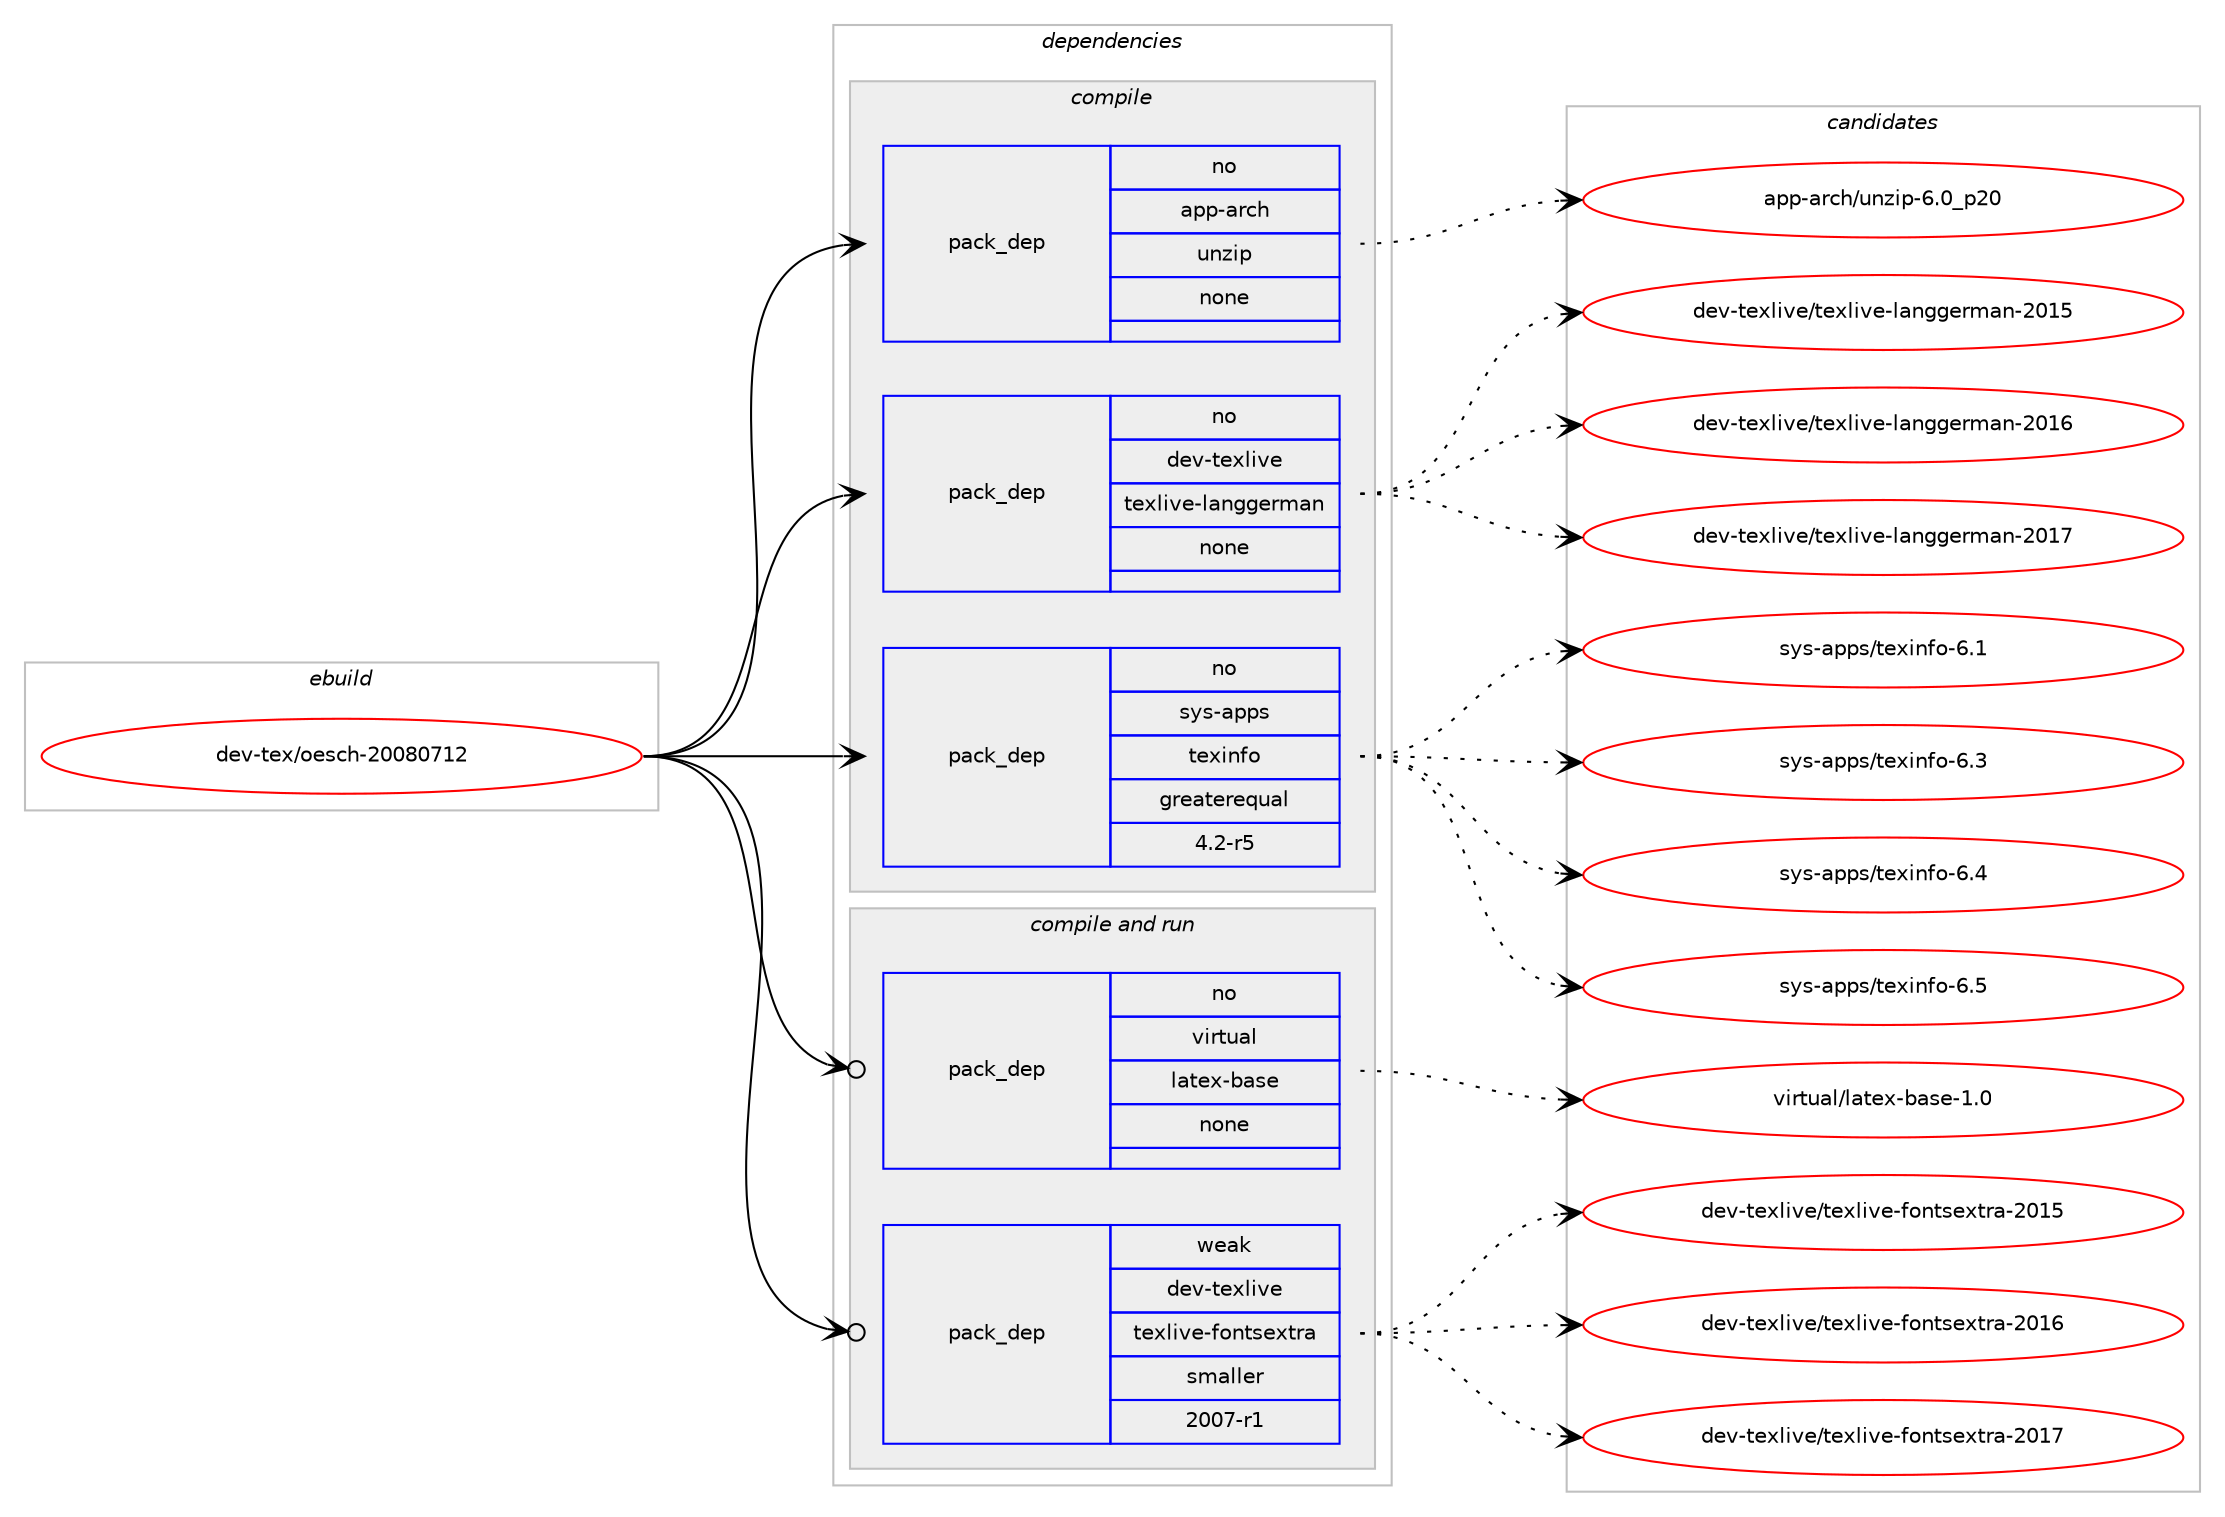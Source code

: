 digraph prolog {

# *************
# Graph options
# *************

newrank=true;
concentrate=true;
compound=true;
graph [rankdir=LR,fontname=Helvetica,fontsize=10,ranksep=1.5];#, ranksep=2.5, nodesep=0.2];
edge  [arrowhead=vee];
node  [fontname=Helvetica,fontsize=10];

# **********
# The ebuild
# **********

subgraph cluster_leftcol {
color=gray;
rank=same;
label=<<i>ebuild</i>>;
id [label="dev-tex/oesch-20080712", color=red, width=4, href="../dev-tex/oesch-20080712.svg"];
}

# ****************
# The dependencies
# ****************

subgraph cluster_midcol {
color=gray;
label=<<i>dependencies</i>>;
subgraph cluster_compile {
fillcolor="#eeeeee";
style=filled;
label=<<i>compile</i>>;
subgraph pack198660 {
dependency279992 [label=<<TABLE BORDER="0" CELLBORDER="1" CELLSPACING="0" CELLPADDING="4" WIDTH="220"><TR><TD ROWSPAN="6" CELLPADDING="30">pack_dep</TD></TR><TR><TD WIDTH="110">no</TD></TR><TR><TD>app-arch</TD></TR><TR><TD>unzip</TD></TR><TR><TD>none</TD></TR><TR><TD></TD></TR></TABLE>>, shape=none, color=blue];
}
id:e -> dependency279992:w [weight=20,style="solid",arrowhead="vee"];
subgraph pack198661 {
dependency279993 [label=<<TABLE BORDER="0" CELLBORDER="1" CELLSPACING="0" CELLPADDING="4" WIDTH="220"><TR><TD ROWSPAN="6" CELLPADDING="30">pack_dep</TD></TR><TR><TD WIDTH="110">no</TD></TR><TR><TD>dev-texlive</TD></TR><TR><TD>texlive-langgerman</TD></TR><TR><TD>none</TD></TR><TR><TD></TD></TR></TABLE>>, shape=none, color=blue];
}
id:e -> dependency279993:w [weight=20,style="solid",arrowhead="vee"];
subgraph pack198662 {
dependency279994 [label=<<TABLE BORDER="0" CELLBORDER="1" CELLSPACING="0" CELLPADDING="4" WIDTH="220"><TR><TD ROWSPAN="6" CELLPADDING="30">pack_dep</TD></TR><TR><TD WIDTH="110">no</TD></TR><TR><TD>sys-apps</TD></TR><TR><TD>texinfo</TD></TR><TR><TD>greaterequal</TD></TR><TR><TD>4.2-r5</TD></TR></TABLE>>, shape=none, color=blue];
}
id:e -> dependency279994:w [weight=20,style="solid",arrowhead="vee"];
}
subgraph cluster_compileandrun {
fillcolor="#eeeeee";
style=filled;
label=<<i>compile and run</i>>;
subgraph pack198663 {
dependency279995 [label=<<TABLE BORDER="0" CELLBORDER="1" CELLSPACING="0" CELLPADDING="4" WIDTH="220"><TR><TD ROWSPAN="6" CELLPADDING="30">pack_dep</TD></TR><TR><TD WIDTH="110">no</TD></TR><TR><TD>virtual</TD></TR><TR><TD>latex-base</TD></TR><TR><TD>none</TD></TR><TR><TD></TD></TR></TABLE>>, shape=none, color=blue];
}
id:e -> dependency279995:w [weight=20,style="solid",arrowhead="odotvee"];
subgraph pack198664 {
dependency279996 [label=<<TABLE BORDER="0" CELLBORDER="1" CELLSPACING="0" CELLPADDING="4" WIDTH="220"><TR><TD ROWSPAN="6" CELLPADDING="30">pack_dep</TD></TR><TR><TD WIDTH="110">weak</TD></TR><TR><TD>dev-texlive</TD></TR><TR><TD>texlive-fontsextra</TD></TR><TR><TD>smaller</TD></TR><TR><TD>2007-r1</TD></TR></TABLE>>, shape=none, color=blue];
}
id:e -> dependency279996:w [weight=20,style="solid",arrowhead="odotvee"];
}
subgraph cluster_run {
fillcolor="#eeeeee";
style=filled;
label=<<i>run</i>>;
}
}

# **************
# The candidates
# **************

subgraph cluster_choices {
rank=same;
color=gray;
label=<<i>candidates</i>>;

subgraph choice198660 {
color=black;
nodesep=1;
choice971121124597114991044711711012210511245544648951125048 [label="app-arch/unzip-6.0_p20", color=red, width=4,href="../app-arch/unzip-6.0_p20.svg"];
dependency279992:e -> choice971121124597114991044711711012210511245544648951125048:w [style=dotted,weight="100"];
}
subgraph choice198661 {
color=black;
nodesep=1;
choice10010111845116101120108105118101471161011201081051181014510897110103103101114109971104550484953 [label="dev-texlive/texlive-langgerman-2015", color=red, width=4,href="../dev-texlive/texlive-langgerman-2015.svg"];
choice10010111845116101120108105118101471161011201081051181014510897110103103101114109971104550484954 [label="dev-texlive/texlive-langgerman-2016", color=red, width=4,href="../dev-texlive/texlive-langgerman-2016.svg"];
choice10010111845116101120108105118101471161011201081051181014510897110103103101114109971104550484955 [label="dev-texlive/texlive-langgerman-2017", color=red, width=4,href="../dev-texlive/texlive-langgerman-2017.svg"];
dependency279993:e -> choice10010111845116101120108105118101471161011201081051181014510897110103103101114109971104550484953:w [style=dotted,weight="100"];
dependency279993:e -> choice10010111845116101120108105118101471161011201081051181014510897110103103101114109971104550484954:w [style=dotted,weight="100"];
dependency279993:e -> choice10010111845116101120108105118101471161011201081051181014510897110103103101114109971104550484955:w [style=dotted,weight="100"];
}
subgraph choice198662 {
color=black;
nodesep=1;
choice11512111545971121121154711610112010511010211145544649 [label="sys-apps/texinfo-6.1", color=red, width=4,href="../sys-apps/texinfo-6.1.svg"];
choice11512111545971121121154711610112010511010211145544651 [label="sys-apps/texinfo-6.3", color=red, width=4,href="../sys-apps/texinfo-6.3.svg"];
choice11512111545971121121154711610112010511010211145544652 [label="sys-apps/texinfo-6.4", color=red, width=4,href="../sys-apps/texinfo-6.4.svg"];
choice11512111545971121121154711610112010511010211145544653 [label="sys-apps/texinfo-6.5", color=red, width=4,href="../sys-apps/texinfo-6.5.svg"];
dependency279994:e -> choice11512111545971121121154711610112010511010211145544649:w [style=dotted,weight="100"];
dependency279994:e -> choice11512111545971121121154711610112010511010211145544651:w [style=dotted,weight="100"];
dependency279994:e -> choice11512111545971121121154711610112010511010211145544652:w [style=dotted,weight="100"];
dependency279994:e -> choice11512111545971121121154711610112010511010211145544653:w [style=dotted,weight="100"];
}
subgraph choice198663 {
color=black;
nodesep=1;
choice11810511411611797108471089711610112045989711510145494648 [label="virtual/latex-base-1.0", color=red, width=4,href="../virtual/latex-base-1.0.svg"];
dependency279995:e -> choice11810511411611797108471089711610112045989711510145494648:w [style=dotted,weight="100"];
}
subgraph choice198664 {
color=black;
nodesep=1;
choice100101118451161011201081051181014711610112010810511810145102111110116115101120116114974550484953 [label="dev-texlive/texlive-fontsextra-2015", color=red, width=4,href="../dev-texlive/texlive-fontsextra-2015.svg"];
choice100101118451161011201081051181014711610112010810511810145102111110116115101120116114974550484954 [label="dev-texlive/texlive-fontsextra-2016", color=red, width=4,href="../dev-texlive/texlive-fontsextra-2016.svg"];
choice100101118451161011201081051181014711610112010810511810145102111110116115101120116114974550484955 [label="dev-texlive/texlive-fontsextra-2017", color=red, width=4,href="../dev-texlive/texlive-fontsextra-2017.svg"];
dependency279996:e -> choice100101118451161011201081051181014711610112010810511810145102111110116115101120116114974550484953:w [style=dotted,weight="100"];
dependency279996:e -> choice100101118451161011201081051181014711610112010810511810145102111110116115101120116114974550484954:w [style=dotted,weight="100"];
dependency279996:e -> choice100101118451161011201081051181014711610112010810511810145102111110116115101120116114974550484955:w [style=dotted,weight="100"];
}
}

}
